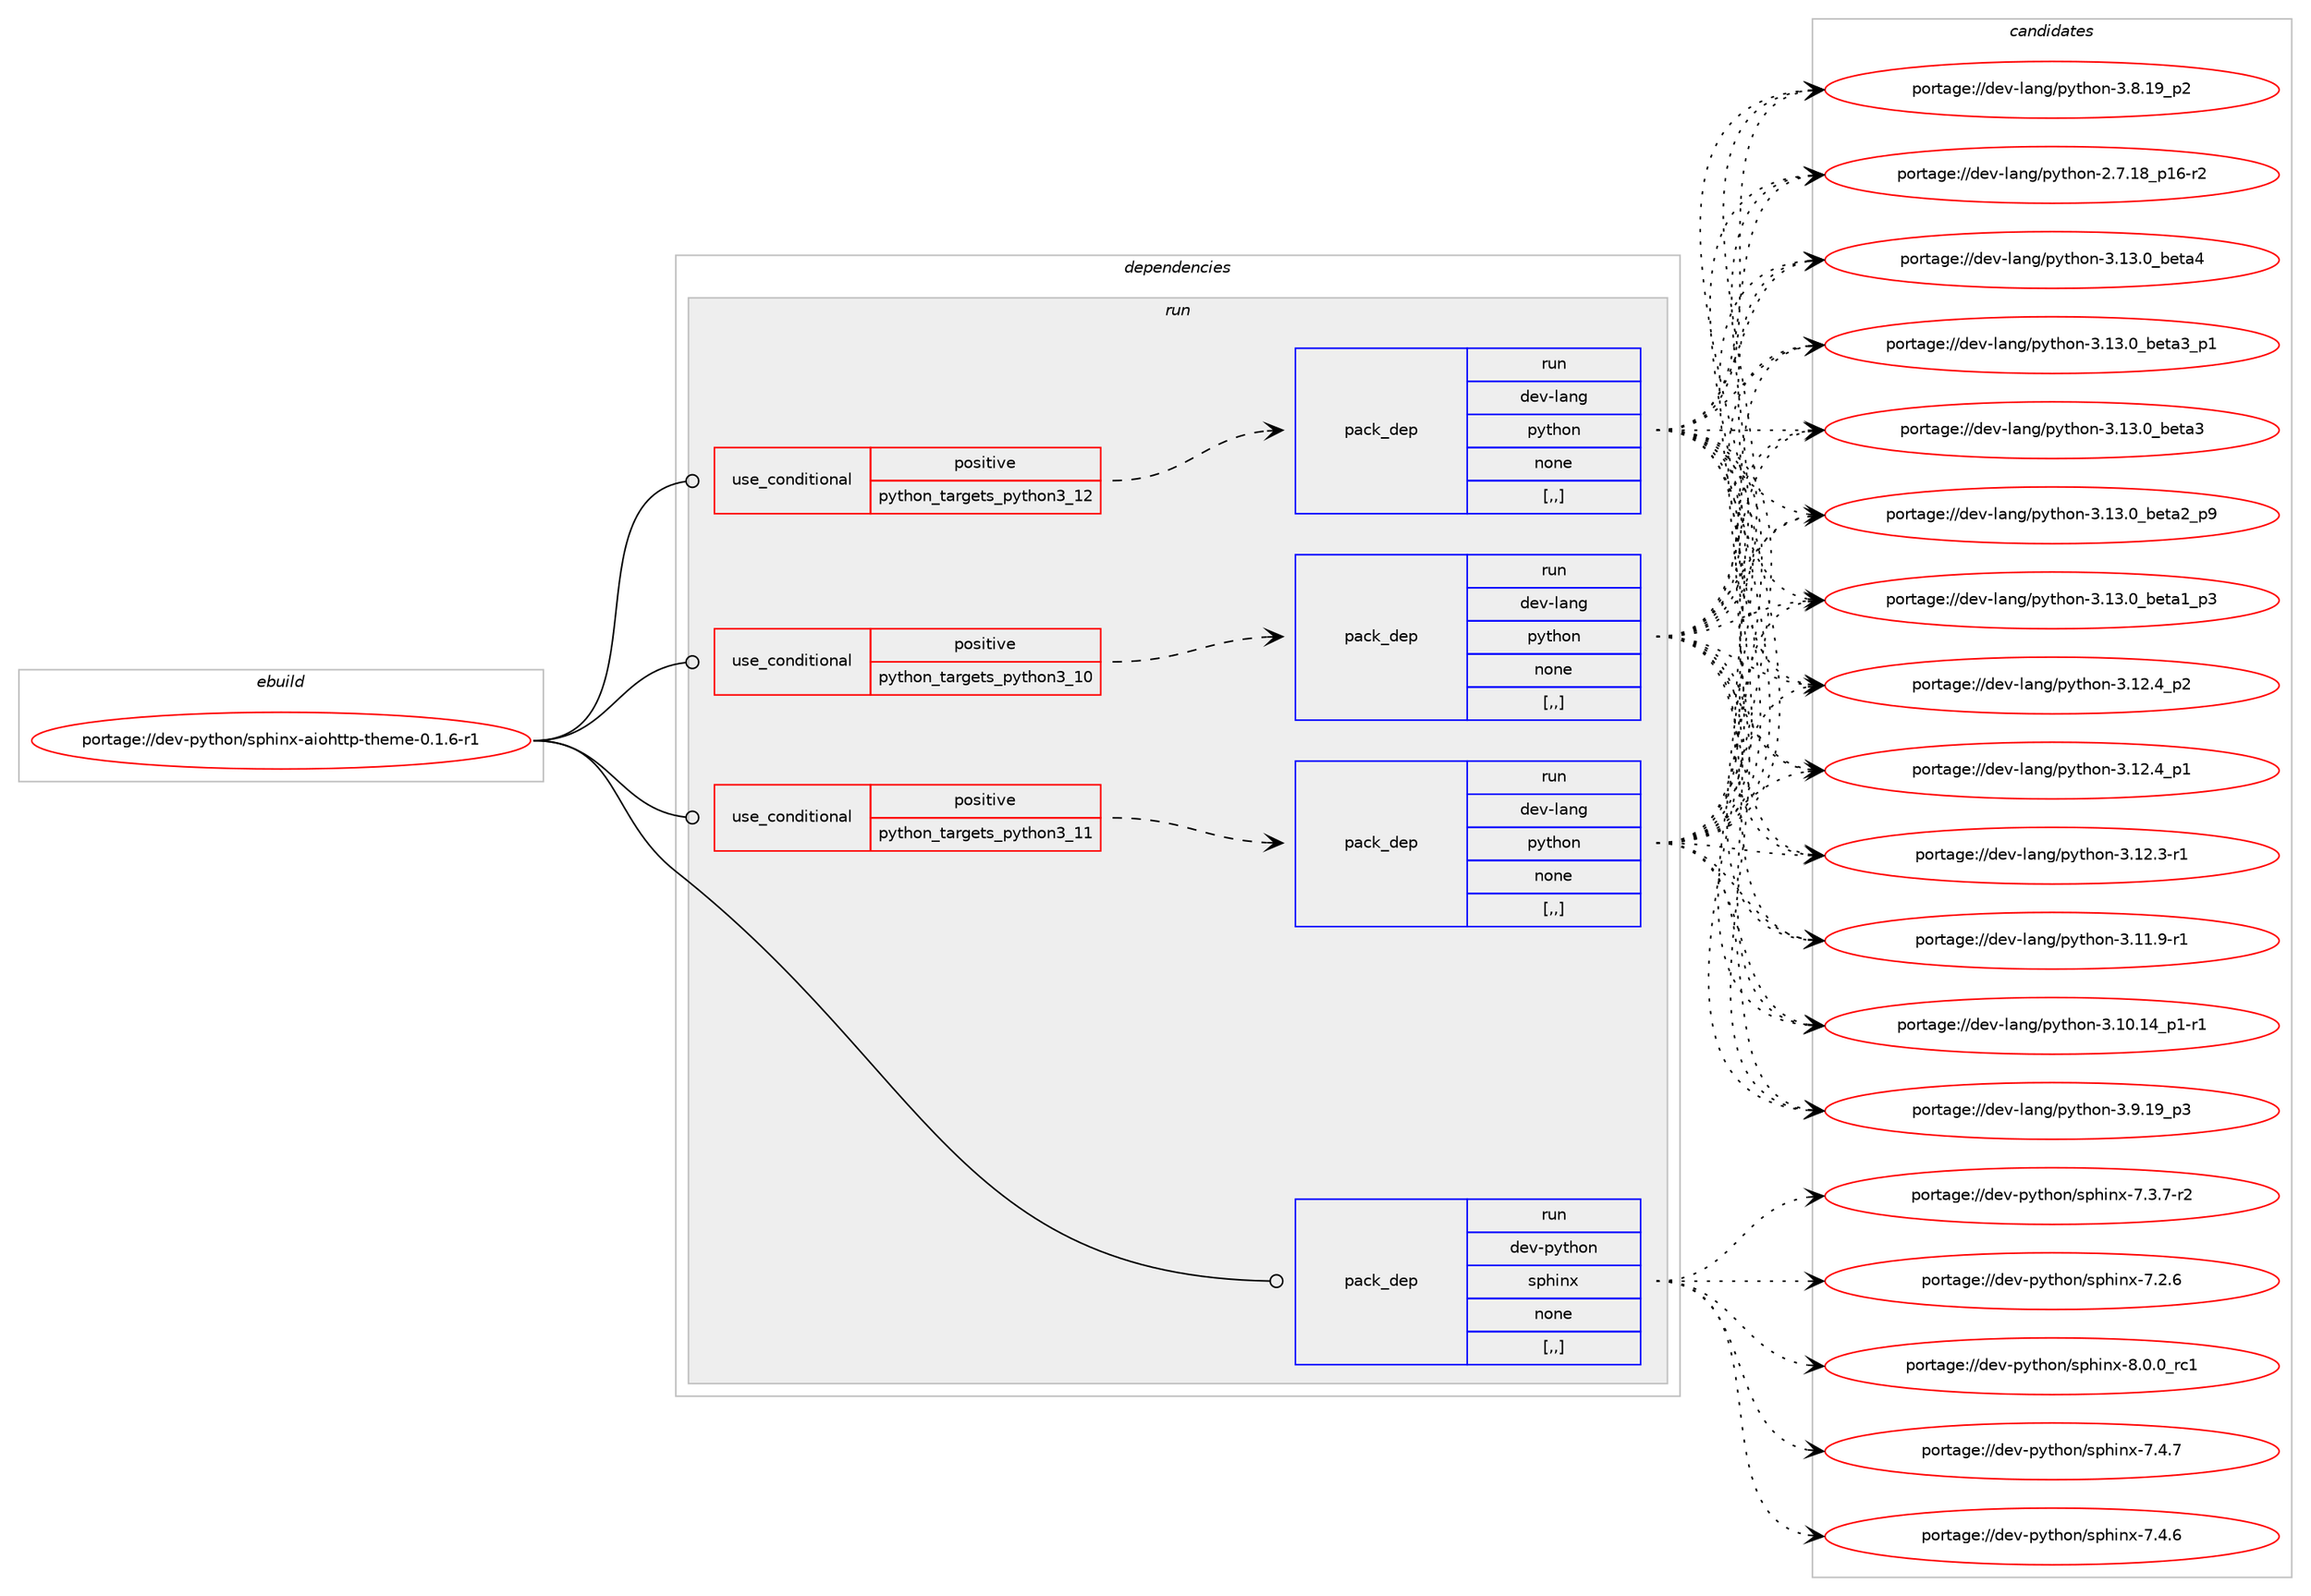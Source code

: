 digraph prolog {

# *************
# Graph options
# *************

newrank=true;
concentrate=true;
compound=true;
graph [rankdir=LR,fontname=Helvetica,fontsize=10,ranksep=1.5];#, ranksep=2.5, nodesep=0.2];
edge  [arrowhead=vee];
node  [fontname=Helvetica,fontsize=10];

# **********
# The ebuild
# **********

subgraph cluster_leftcol {
color=gray;
label=<<i>ebuild</i>>;
id [label="portage://dev-python/sphinx-aiohttp-theme-0.1.6-r1", color=red, width=4, href="../dev-python/sphinx-aiohttp-theme-0.1.6-r1.svg"];
}

# ****************
# The dependencies
# ****************

subgraph cluster_midcol {
color=gray;
label=<<i>dependencies</i>>;
subgraph cluster_compile {
fillcolor="#eeeeee";
style=filled;
label=<<i>compile</i>>;
}
subgraph cluster_compileandrun {
fillcolor="#eeeeee";
style=filled;
label=<<i>compile and run</i>>;
}
subgraph cluster_run {
fillcolor="#eeeeee";
style=filled;
label=<<i>run</i>>;
subgraph cond39824 {
dependency164102 [label=<<TABLE BORDER="0" CELLBORDER="1" CELLSPACING="0" CELLPADDING="4"><TR><TD ROWSPAN="3" CELLPADDING="10">use_conditional</TD></TR><TR><TD>positive</TD></TR><TR><TD>python_targets_python3_10</TD></TR></TABLE>>, shape=none, color=red];
subgraph pack123005 {
dependency164103 [label=<<TABLE BORDER="0" CELLBORDER="1" CELLSPACING="0" CELLPADDING="4" WIDTH="220"><TR><TD ROWSPAN="6" CELLPADDING="30">pack_dep</TD></TR><TR><TD WIDTH="110">run</TD></TR><TR><TD>dev-lang</TD></TR><TR><TD>python</TD></TR><TR><TD>none</TD></TR><TR><TD>[,,]</TD></TR></TABLE>>, shape=none, color=blue];
}
dependency164102:e -> dependency164103:w [weight=20,style="dashed",arrowhead="vee"];
}
id:e -> dependency164102:w [weight=20,style="solid",arrowhead="odot"];
subgraph cond39825 {
dependency164104 [label=<<TABLE BORDER="0" CELLBORDER="1" CELLSPACING="0" CELLPADDING="4"><TR><TD ROWSPAN="3" CELLPADDING="10">use_conditional</TD></TR><TR><TD>positive</TD></TR><TR><TD>python_targets_python3_11</TD></TR></TABLE>>, shape=none, color=red];
subgraph pack123006 {
dependency164105 [label=<<TABLE BORDER="0" CELLBORDER="1" CELLSPACING="0" CELLPADDING="4" WIDTH="220"><TR><TD ROWSPAN="6" CELLPADDING="30">pack_dep</TD></TR><TR><TD WIDTH="110">run</TD></TR><TR><TD>dev-lang</TD></TR><TR><TD>python</TD></TR><TR><TD>none</TD></TR><TR><TD>[,,]</TD></TR></TABLE>>, shape=none, color=blue];
}
dependency164104:e -> dependency164105:w [weight=20,style="dashed",arrowhead="vee"];
}
id:e -> dependency164104:w [weight=20,style="solid",arrowhead="odot"];
subgraph cond39826 {
dependency164106 [label=<<TABLE BORDER="0" CELLBORDER="1" CELLSPACING="0" CELLPADDING="4"><TR><TD ROWSPAN="3" CELLPADDING="10">use_conditional</TD></TR><TR><TD>positive</TD></TR><TR><TD>python_targets_python3_12</TD></TR></TABLE>>, shape=none, color=red];
subgraph pack123007 {
dependency164107 [label=<<TABLE BORDER="0" CELLBORDER="1" CELLSPACING="0" CELLPADDING="4" WIDTH="220"><TR><TD ROWSPAN="6" CELLPADDING="30">pack_dep</TD></TR><TR><TD WIDTH="110">run</TD></TR><TR><TD>dev-lang</TD></TR><TR><TD>python</TD></TR><TR><TD>none</TD></TR><TR><TD>[,,]</TD></TR></TABLE>>, shape=none, color=blue];
}
dependency164106:e -> dependency164107:w [weight=20,style="dashed",arrowhead="vee"];
}
id:e -> dependency164106:w [weight=20,style="solid",arrowhead="odot"];
subgraph pack123008 {
dependency164108 [label=<<TABLE BORDER="0" CELLBORDER="1" CELLSPACING="0" CELLPADDING="4" WIDTH="220"><TR><TD ROWSPAN="6" CELLPADDING="30">pack_dep</TD></TR><TR><TD WIDTH="110">run</TD></TR><TR><TD>dev-python</TD></TR><TR><TD>sphinx</TD></TR><TR><TD>none</TD></TR><TR><TD>[,,]</TD></TR></TABLE>>, shape=none, color=blue];
}
id:e -> dependency164108:w [weight=20,style="solid",arrowhead="odot"];
}
}

# **************
# The candidates
# **************

subgraph cluster_choices {
rank=same;
color=gray;
label=<<i>candidates</i>>;

subgraph choice123005 {
color=black;
nodesep=1;
choice1001011184510897110103471121211161041111104551464951464895981011169752 [label="portage://dev-lang/python-3.13.0_beta4", color=red, width=4,href="../dev-lang/python-3.13.0_beta4.svg"];
choice10010111845108971101034711212111610411111045514649514648959810111697519511249 [label="portage://dev-lang/python-3.13.0_beta3_p1", color=red, width=4,href="../dev-lang/python-3.13.0_beta3_p1.svg"];
choice1001011184510897110103471121211161041111104551464951464895981011169751 [label="portage://dev-lang/python-3.13.0_beta3", color=red, width=4,href="../dev-lang/python-3.13.0_beta3.svg"];
choice10010111845108971101034711212111610411111045514649514648959810111697509511257 [label="portage://dev-lang/python-3.13.0_beta2_p9", color=red, width=4,href="../dev-lang/python-3.13.0_beta2_p9.svg"];
choice10010111845108971101034711212111610411111045514649514648959810111697499511251 [label="portage://dev-lang/python-3.13.0_beta1_p3", color=red, width=4,href="../dev-lang/python-3.13.0_beta1_p3.svg"];
choice100101118451089711010347112121116104111110455146495046529511250 [label="portage://dev-lang/python-3.12.4_p2", color=red, width=4,href="../dev-lang/python-3.12.4_p2.svg"];
choice100101118451089711010347112121116104111110455146495046529511249 [label="portage://dev-lang/python-3.12.4_p1", color=red, width=4,href="../dev-lang/python-3.12.4_p1.svg"];
choice100101118451089711010347112121116104111110455146495046514511449 [label="portage://dev-lang/python-3.12.3-r1", color=red, width=4,href="../dev-lang/python-3.12.3-r1.svg"];
choice100101118451089711010347112121116104111110455146494946574511449 [label="portage://dev-lang/python-3.11.9-r1", color=red, width=4,href="../dev-lang/python-3.11.9-r1.svg"];
choice100101118451089711010347112121116104111110455146494846495295112494511449 [label="portage://dev-lang/python-3.10.14_p1-r1", color=red, width=4,href="../dev-lang/python-3.10.14_p1-r1.svg"];
choice100101118451089711010347112121116104111110455146574649579511251 [label="portage://dev-lang/python-3.9.19_p3", color=red, width=4,href="../dev-lang/python-3.9.19_p3.svg"];
choice100101118451089711010347112121116104111110455146564649579511250 [label="portage://dev-lang/python-3.8.19_p2", color=red, width=4,href="../dev-lang/python-3.8.19_p2.svg"];
choice100101118451089711010347112121116104111110455046554649569511249544511450 [label="portage://dev-lang/python-2.7.18_p16-r2", color=red, width=4,href="../dev-lang/python-2.7.18_p16-r2.svg"];
dependency164103:e -> choice1001011184510897110103471121211161041111104551464951464895981011169752:w [style=dotted,weight="100"];
dependency164103:e -> choice10010111845108971101034711212111610411111045514649514648959810111697519511249:w [style=dotted,weight="100"];
dependency164103:e -> choice1001011184510897110103471121211161041111104551464951464895981011169751:w [style=dotted,weight="100"];
dependency164103:e -> choice10010111845108971101034711212111610411111045514649514648959810111697509511257:w [style=dotted,weight="100"];
dependency164103:e -> choice10010111845108971101034711212111610411111045514649514648959810111697499511251:w [style=dotted,weight="100"];
dependency164103:e -> choice100101118451089711010347112121116104111110455146495046529511250:w [style=dotted,weight="100"];
dependency164103:e -> choice100101118451089711010347112121116104111110455146495046529511249:w [style=dotted,weight="100"];
dependency164103:e -> choice100101118451089711010347112121116104111110455146495046514511449:w [style=dotted,weight="100"];
dependency164103:e -> choice100101118451089711010347112121116104111110455146494946574511449:w [style=dotted,weight="100"];
dependency164103:e -> choice100101118451089711010347112121116104111110455146494846495295112494511449:w [style=dotted,weight="100"];
dependency164103:e -> choice100101118451089711010347112121116104111110455146574649579511251:w [style=dotted,weight="100"];
dependency164103:e -> choice100101118451089711010347112121116104111110455146564649579511250:w [style=dotted,weight="100"];
dependency164103:e -> choice100101118451089711010347112121116104111110455046554649569511249544511450:w [style=dotted,weight="100"];
}
subgraph choice123006 {
color=black;
nodesep=1;
choice1001011184510897110103471121211161041111104551464951464895981011169752 [label="portage://dev-lang/python-3.13.0_beta4", color=red, width=4,href="../dev-lang/python-3.13.0_beta4.svg"];
choice10010111845108971101034711212111610411111045514649514648959810111697519511249 [label="portage://dev-lang/python-3.13.0_beta3_p1", color=red, width=4,href="../dev-lang/python-3.13.0_beta3_p1.svg"];
choice1001011184510897110103471121211161041111104551464951464895981011169751 [label="portage://dev-lang/python-3.13.0_beta3", color=red, width=4,href="../dev-lang/python-3.13.0_beta3.svg"];
choice10010111845108971101034711212111610411111045514649514648959810111697509511257 [label="portage://dev-lang/python-3.13.0_beta2_p9", color=red, width=4,href="../dev-lang/python-3.13.0_beta2_p9.svg"];
choice10010111845108971101034711212111610411111045514649514648959810111697499511251 [label="portage://dev-lang/python-3.13.0_beta1_p3", color=red, width=4,href="../dev-lang/python-3.13.0_beta1_p3.svg"];
choice100101118451089711010347112121116104111110455146495046529511250 [label="portage://dev-lang/python-3.12.4_p2", color=red, width=4,href="../dev-lang/python-3.12.4_p2.svg"];
choice100101118451089711010347112121116104111110455146495046529511249 [label="portage://dev-lang/python-3.12.4_p1", color=red, width=4,href="../dev-lang/python-3.12.4_p1.svg"];
choice100101118451089711010347112121116104111110455146495046514511449 [label="portage://dev-lang/python-3.12.3-r1", color=red, width=4,href="../dev-lang/python-3.12.3-r1.svg"];
choice100101118451089711010347112121116104111110455146494946574511449 [label="portage://dev-lang/python-3.11.9-r1", color=red, width=4,href="../dev-lang/python-3.11.9-r1.svg"];
choice100101118451089711010347112121116104111110455146494846495295112494511449 [label="portage://dev-lang/python-3.10.14_p1-r1", color=red, width=4,href="../dev-lang/python-3.10.14_p1-r1.svg"];
choice100101118451089711010347112121116104111110455146574649579511251 [label="portage://dev-lang/python-3.9.19_p3", color=red, width=4,href="../dev-lang/python-3.9.19_p3.svg"];
choice100101118451089711010347112121116104111110455146564649579511250 [label="portage://dev-lang/python-3.8.19_p2", color=red, width=4,href="../dev-lang/python-3.8.19_p2.svg"];
choice100101118451089711010347112121116104111110455046554649569511249544511450 [label="portage://dev-lang/python-2.7.18_p16-r2", color=red, width=4,href="../dev-lang/python-2.7.18_p16-r2.svg"];
dependency164105:e -> choice1001011184510897110103471121211161041111104551464951464895981011169752:w [style=dotted,weight="100"];
dependency164105:e -> choice10010111845108971101034711212111610411111045514649514648959810111697519511249:w [style=dotted,weight="100"];
dependency164105:e -> choice1001011184510897110103471121211161041111104551464951464895981011169751:w [style=dotted,weight="100"];
dependency164105:e -> choice10010111845108971101034711212111610411111045514649514648959810111697509511257:w [style=dotted,weight="100"];
dependency164105:e -> choice10010111845108971101034711212111610411111045514649514648959810111697499511251:w [style=dotted,weight="100"];
dependency164105:e -> choice100101118451089711010347112121116104111110455146495046529511250:w [style=dotted,weight="100"];
dependency164105:e -> choice100101118451089711010347112121116104111110455146495046529511249:w [style=dotted,weight="100"];
dependency164105:e -> choice100101118451089711010347112121116104111110455146495046514511449:w [style=dotted,weight="100"];
dependency164105:e -> choice100101118451089711010347112121116104111110455146494946574511449:w [style=dotted,weight="100"];
dependency164105:e -> choice100101118451089711010347112121116104111110455146494846495295112494511449:w [style=dotted,weight="100"];
dependency164105:e -> choice100101118451089711010347112121116104111110455146574649579511251:w [style=dotted,weight="100"];
dependency164105:e -> choice100101118451089711010347112121116104111110455146564649579511250:w [style=dotted,weight="100"];
dependency164105:e -> choice100101118451089711010347112121116104111110455046554649569511249544511450:w [style=dotted,weight="100"];
}
subgraph choice123007 {
color=black;
nodesep=1;
choice1001011184510897110103471121211161041111104551464951464895981011169752 [label="portage://dev-lang/python-3.13.0_beta4", color=red, width=4,href="../dev-lang/python-3.13.0_beta4.svg"];
choice10010111845108971101034711212111610411111045514649514648959810111697519511249 [label="portage://dev-lang/python-3.13.0_beta3_p1", color=red, width=4,href="../dev-lang/python-3.13.0_beta3_p1.svg"];
choice1001011184510897110103471121211161041111104551464951464895981011169751 [label="portage://dev-lang/python-3.13.0_beta3", color=red, width=4,href="../dev-lang/python-3.13.0_beta3.svg"];
choice10010111845108971101034711212111610411111045514649514648959810111697509511257 [label="portage://dev-lang/python-3.13.0_beta2_p9", color=red, width=4,href="../dev-lang/python-3.13.0_beta2_p9.svg"];
choice10010111845108971101034711212111610411111045514649514648959810111697499511251 [label="portage://dev-lang/python-3.13.0_beta1_p3", color=red, width=4,href="../dev-lang/python-3.13.0_beta1_p3.svg"];
choice100101118451089711010347112121116104111110455146495046529511250 [label="portage://dev-lang/python-3.12.4_p2", color=red, width=4,href="../dev-lang/python-3.12.4_p2.svg"];
choice100101118451089711010347112121116104111110455146495046529511249 [label="portage://dev-lang/python-3.12.4_p1", color=red, width=4,href="../dev-lang/python-3.12.4_p1.svg"];
choice100101118451089711010347112121116104111110455146495046514511449 [label="portage://dev-lang/python-3.12.3-r1", color=red, width=4,href="../dev-lang/python-3.12.3-r1.svg"];
choice100101118451089711010347112121116104111110455146494946574511449 [label="portage://dev-lang/python-3.11.9-r1", color=red, width=4,href="../dev-lang/python-3.11.9-r1.svg"];
choice100101118451089711010347112121116104111110455146494846495295112494511449 [label="portage://dev-lang/python-3.10.14_p1-r1", color=red, width=4,href="../dev-lang/python-3.10.14_p1-r1.svg"];
choice100101118451089711010347112121116104111110455146574649579511251 [label="portage://dev-lang/python-3.9.19_p3", color=red, width=4,href="../dev-lang/python-3.9.19_p3.svg"];
choice100101118451089711010347112121116104111110455146564649579511250 [label="portage://dev-lang/python-3.8.19_p2", color=red, width=4,href="../dev-lang/python-3.8.19_p2.svg"];
choice100101118451089711010347112121116104111110455046554649569511249544511450 [label="portage://dev-lang/python-2.7.18_p16-r2", color=red, width=4,href="../dev-lang/python-2.7.18_p16-r2.svg"];
dependency164107:e -> choice1001011184510897110103471121211161041111104551464951464895981011169752:w [style=dotted,weight="100"];
dependency164107:e -> choice10010111845108971101034711212111610411111045514649514648959810111697519511249:w [style=dotted,weight="100"];
dependency164107:e -> choice1001011184510897110103471121211161041111104551464951464895981011169751:w [style=dotted,weight="100"];
dependency164107:e -> choice10010111845108971101034711212111610411111045514649514648959810111697509511257:w [style=dotted,weight="100"];
dependency164107:e -> choice10010111845108971101034711212111610411111045514649514648959810111697499511251:w [style=dotted,weight="100"];
dependency164107:e -> choice100101118451089711010347112121116104111110455146495046529511250:w [style=dotted,weight="100"];
dependency164107:e -> choice100101118451089711010347112121116104111110455146495046529511249:w [style=dotted,weight="100"];
dependency164107:e -> choice100101118451089711010347112121116104111110455146495046514511449:w [style=dotted,weight="100"];
dependency164107:e -> choice100101118451089711010347112121116104111110455146494946574511449:w [style=dotted,weight="100"];
dependency164107:e -> choice100101118451089711010347112121116104111110455146494846495295112494511449:w [style=dotted,weight="100"];
dependency164107:e -> choice100101118451089711010347112121116104111110455146574649579511251:w [style=dotted,weight="100"];
dependency164107:e -> choice100101118451089711010347112121116104111110455146564649579511250:w [style=dotted,weight="100"];
dependency164107:e -> choice100101118451089711010347112121116104111110455046554649569511249544511450:w [style=dotted,weight="100"];
}
subgraph choice123008 {
color=black;
nodesep=1;
choice1001011184511212111610411111047115112104105110120455646484648951149949 [label="portage://dev-python/sphinx-8.0.0_rc1", color=red, width=4,href="../dev-python/sphinx-8.0.0_rc1.svg"];
choice1001011184511212111610411111047115112104105110120455546524655 [label="portage://dev-python/sphinx-7.4.7", color=red, width=4,href="../dev-python/sphinx-7.4.7.svg"];
choice1001011184511212111610411111047115112104105110120455546524654 [label="portage://dev-python/sphinx-7.4.6", color=red, width=4,href="../dev-python/sphinx-7.4.6.svg"];
choice10010111845112121116104111110471151121041051101204555465146554511450 [label="portage://dev-python/sphinx-7.3.7-r2", color=red, width=4,href="../dev-python/sphinx-7.3.7-r2.svg"];
choice1001011184511212111610411111047115112104105110120455546504654 [label="portage://dev-python/sphinx-7.2.6", color=red, width=4,href="../dev-python/sphinx-7.2.6.svg"];
dependency164108:e -> choice1001011184511212111610411111047115112104105110120455646484648951149949:w [style=dotted,weight="100"];
dependency164108:e -> choice1001011184511212111610411111047115112104105110120455546524655:w [style=dotted,weight="100"];
dependency164108:e -> choice1001011184511212111610411111047115112104105110120455546524654:w [style=dotted,weight="100"];
dependency164108:e -> choice10010111845112121116104111110471151121041051101204555465146554511450:w [style=dotted,weight="100"];
dependency164108:e -> choice1001011184511212111610411111047115112104105110120455546504654:w [style=dotted,weight="100"];
}
}

}
